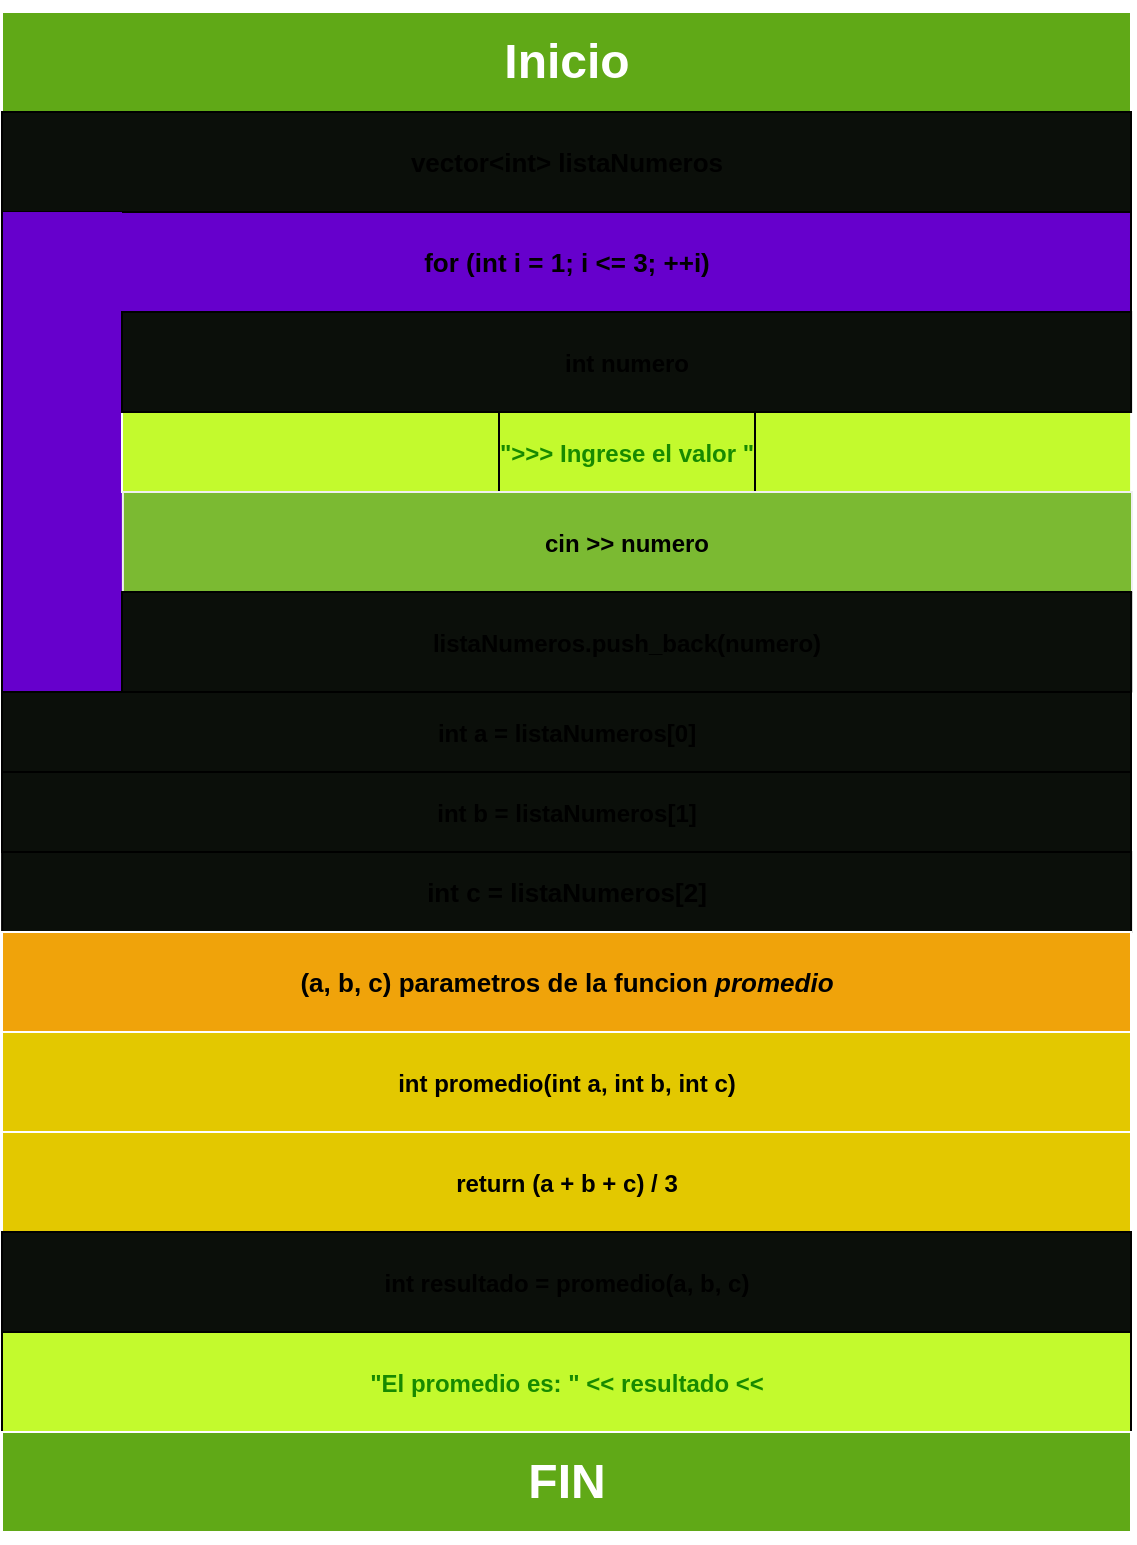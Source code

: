 <mxfile>
    <diagram id="6PAqHCmM38XjL4z28DEh" name="Page-1">
        <mxGraphModel dx="1141" dy="611" grid="1" gridSize="10" guides="1" tooltips="1" connect="1" arrows="1" fold="1" page="1" pageScale="1" pageWidth="850" pageHeight="1100" math="0" shadow="0">
            <root>
                <mxCell id="0"/>
                <mxCell id="1" parent="0"/>
                <mxCell id="3" value="&lt;h1&gt;Inicio&lt;/h1&gt;" style="rounded=0;whiteSpace=wrap;html=1;fillColor=#60a917;fontColor=#ffffff;strokeColor=#FFFFFF;" vertex="1" parent="1">
                    <mxGeometry x="140" y="130" width="564.5" height="50" as="geometry"/>
                </mxCell>
                <mxCell id="4" value="&lt;div style=&quot;line-height: 16px; font-size: 13px;&quot;&gt;&lt;span style=&quot;font-size: 13px;&quot;&gt;vector&lt;/span&gt;&lt;span style=&quot;font-size: 13px;&quot;&gt;&amp;lt;&lt;/span&gt;&lt;span style=&quot;font-size: 13px;&quot;&gt;int&lt;/span&gt;&lt;span style=&quot;font-size: 13px;&quot;&gt;&amp;gt;&lt;/span&gt; listaNumeros&lt;/div&gt;" style="rounded=0;whiteSpace=wrap;html=1;fillColor=#0B0F0A;fontColor=default;fontStyle=1;fontFamily=Helvetica;labelBackgroundColor=none;fontSize=13;" vertex="1" parent="1">
                    <mxGeometry x="140" y="180" width="564.5" height="50" as="geometry"/>
                </mxCell>
                <mxCell id="5" value="&lt;div style=&quot;line-height: 16px; font-size: 13px;&quot;&gt;&lt;span style=&quot;font-size: 13px;&quot;&gt;for&lt;/span&gt; (&lt;span style=&quot;font-size: 13px;&quot;&gt;int&lt;/span&gt; i &lt;span style=&quot;font-size: 13px;&quot;&gt;=&lt;/span&gt; &lt;span style=&quot;font-size: 13px;&quot;&gt;1&lt;/span&gt;; i &lt;span style=&quot;font-size: 13px;&quot;&gt;&amp;lt;=&lt;/span&gt; &lt;span style=&quot;font-size: 13px;&quot;&gt;3&lt;/span&gt;; &lt;span style=&quot;font-size: 13px;&quot;&gt;++&lt;/span&gt;i)&lt;/div&gt;" style="rounded=0;whiteSpace=wrap;html=1;fillColor=#6600CC;fontColor=default;fontStyle=1;fontFamily=Helvetica;labelBackgroundColor=none;fontSize=13;" vertex="1" parent="1">
                    <mxGeometry x="140" y="230" width="564.5" height="50" as="geometry"/>
                </mxCell>
                <mxCell id="34" value="" style="rounded=0;whiteSpace=wrap;html=1;labelBackgroundColor=none;labelBorderColor=default;strokeColor=none;strokeWidth=1;fontFamily=Helvetica;fontSize=13;fontColor=default;fillColor=#6600CC;direction=south;" vertex="1" parent="1">
                    <mxGeometry x="140" y="230" width="60" height="240" as="geometry"/>
                </mxCell>
                <mxCell id="8" value="&lt;h4 style=&quot;line-height: 16.8px;&quot;&gt;&lt;div style=&quot;line-height: 16px;&quot;&gt;&lt;span style=&quot;&quot;&gt;&quot;&amp;gt;&amp;gt;&amp;gt; Ingrese el valor &quot;&lt;/span&gt;&lt;/div&gt;&lt;/h4&gt;" style="rounded=0;whiteSpace=wrap;html=1;verticalAlign=middle;align=center;spacingLeft=0;fillColor=#C3FA2D;strokeColor=#FFFFFF;fontColor=#178A00;spacingTop=0;fontStyle=1;labelPosition=center;verticalLabelPosition=middle;spacing=0;labelBorderColor=default;fontFamily=Helvetica;labelBackgroundColor=none;container=0;" vertex="1" parent="1">
                    <mxGeometry x="200" y="330" width="504.55" height="40" as="geometry"/>
                </mxCell>
                <mxCell id="9" value="&lt;h4&gt;&lt;div style=&quot;line-height: 16px;&quot;&gt;cin &lt;span style=&quot;&quot;&gt;&amp;gt;&amp;gt;&lt;/span&gt; numero&lt;/div&gt;&lt;/h4&gt;" style="rounded=0;whiteSpace=wrap;html=1;fillColor=#7BBA32;strokeColor=#F0F0F0;fillStyle=solid;fontColor=default;fontStyle=1;fontFamily=Helvetica;labelBackgroundColor=none;container=0;" vertex="1" parent="1">
                    <mxGeometry x="200.45" y="370" width="504.55" height="50" as="geometry"/>
                </mxCell>
                <mxCell id="12" value="&lt;div style=&quot;font-size: 12px; line-height: 16px;&quot;&gt;listaNumeros.&lt;span style=&quot;&quot;&gt;push_back&lt;/span&gt;(numero)&lt;/div&gt;" style="rounded=0;whiteSpace=wrap;html=1;strokeWidth=1;strokeColor=default;fontSize=17;align=center;fillColor=#0B0F0A;fontColor=default;fontStyle=1;fontFamily=Helvetica;labelBackgroundColor=none;container=0;" vertex="1" parent="1">
                    <mxGeometry x="200" y="420" width="504.55" height="50" as="geometry"/>
                </mxCell>
                <mxCell id="22" style="edgeStyle=none;html=1;exitX=0;exitY=0;exitDx=0;exitDy=0;entryX=0;entryY=1;entryDx=0;entryDy=0;endArrow=none;endFill=0;fontColor=default;fontStyle=1;fontFamily=Helvetica;labelBackgroundColor=none;" edge="1" parent="1" source="12" target="12">
                    <mxGeometry relative="1" as="geometry"/>
                </mxCell>
                <mxCell id="23" style="edgeStyle=none;html=1;exitX=1;exitY=0;exitDx=0;exitDy=0;entryX=1;entryY=1;entryDx=0;entryDy=0;endArrow=none;endFill=0;fontColor=default;fontStyle=1;fontFamily=Helvetica;labelBackgroundColor=none;fontSize=13;" edge="1" parent="1" source="12" target="12">
                    <mxGeometry relative="1" as="geometry"/>
                </mxCell>
                <mxCell id="6" value="&lt;div style=&quot;line-height: 16px;&quot;&gt;&lt;span style=&quot;&quot;&gt;int&lt;/span&gt; numero&lt;/div&gt;" style="rounded=0;whiteSpace=wrap;html=1;fillColor=#0B0F0A;fontColor=default;fontStyle=1;fontFamily=Helvetica;labelBackgroundColor=none;container=0;" vertex="1" parent="1">
                    <mxGeometry x="200" y="280" width="504.55" height="50" as="geometry"/>
                </mxCell>
                <mxCell id="35" value="" style="group" vertex="1" connectable="0" parent="1">
                    <mxGeometry x="140" y="470" width="564.55" height="120" as="geometry"/>
                </mxCell>
                <mxCell id="31" value="&lt;div style=&quot;font-size: 13px; line-height: 16px;&quot;&gt;&lt;div style=&quot;font-size: 13px;&quot;&gt;&lt;span style=&quot;font-size: 13px;&quot;&gt;    &lt;/span&gt;&lt;span style=&quot;font-size: 13px;&quot;&gt;int&lt;/span&gt;&lt;span style=&quot;font-size: 13px;&quot;&gt;&amp;nbsp;c&lt;/span&gt;&lt;span style=&quot;font-size: 13px;&quot;&gt;&amp;nbsp;&lt;/span&gt;&lt;span style=&quot;font-size: 13px;&quot;&gt;=&lt;/span&gt;&lt;span style=&quot;font-size: 13px;&quot;&gt; &lt;/span&gt;&lt;span style=&quot;font-size: 13px;&quot;&gt;listaNumeros&lt;/span&gt;&lt;span style=&quot;font-size: 13px;&quot;&gt;[&lt;/span&gt;&lt;font style=&quot;font-size: 13px;&quot;&gt;2&lt;/font&gt;&lt;span style=&quot;font-size: 13px;&quot;&gt;]&lt;/span&gt;&lt;/div&gt;&lt;div style=&quot;font-size: 13px;&quot;&gt;&lt;span style=&quot;font-size: 13px;&quot;&gt;&lt;/span&gt;&lt;/div&gt;&lt;/div&gt;" style="rounded=0;whiteSpace=wrap;html=1;strokeWidth=1;fillColor=#0B0F0A;fontColor=default;fontStyle=1;fontFamily=Helvetica;labelBackgroundColor=none;fontSize=13;" vertex="1" parent="35">
                    <mxGeometry x="0.05" y="80" width="564.5" height="40" as="geometry"/>
                </mxCell>
                <mxCell id="2" value="&lt;div style=&quot;font-size: 12px; line-height: 16px;&quot;&gt;&lt;div&gt;&lt;span style=&quot;&quot;&gt;    &lt;/span&gt;&lt;span style=&quot;&quot;&gt;int&lt;/span&gt;&lt;span style=&quot;&quot;&gt; &lt;/span&gt;&lt;span style=&quot;&quot;&gt;a&lt;/span&gt;&lt;span style=&quot;&quot;&gt; &lt;/span&gt;&lt;span style=&quot;&quot;&gt;=&lt;/span&gt;&lt;span style=&quot;&quot;&gt; &lt;/span&gt;&lt;span style=&quot;&quot;&gt;listaNumeros&lt;/span&gt;&lt;span style=&quot;&quot;&gt;[&lt;/span&gt;&lt;span style=&quot;&quot;&gt;0&lt;/span&gt;&lt;span style=&quot;&quot;&gt;]&lt;/span&gt;&lt;/div&gt;&lt;div&gt;&lt;span style=&quot;&quot;&gt;&lt;/span&gt;&lt;/div&gt;&lt;/div&gt;" style="rounded=0;whiteSpace=wrap;html=1;strokeWidth=1;fillColor=#0B0F0A;fontColor=default;fontStyle=1;fontFamily=Helvetica;labelBackgroundColor=none;container=0;" vertex="1" parent="35">
                    <mxGeometry width="564.5" height="40" as="geometry"/>
                </mxCell>
                <mxCell id="30" value="&lt;div style=&quot;font-size: 12px; line-height: 16px;&quot;&gt;&lt;div style=&quot;&quot;&gt;&lt;span style=&quot;&quot;&gt;    &lt;/span&gt;&lt;span style=&quot;&quot;&gt;int&lt;/span&gt;&lt;span style=&quot;&quot;&gt;&amp;nbsp;b&lt;/span&gt;&lt;span style=&quot;&quot;&gt;&amp;nbsp;&lt;/span&gt;&lt;span style=&quot;&quot;&gt;=&lt;/span&gt;&lt;span style=&quot;&quot;&gt; &lt;/span&gt;&lt;span style=&quot;&quot;&gt;listaNumeros&lt;/span&gt;&lt;span style=&quot;&quot;&gt;[&lt;/span&gt;&lt;font&gt;1&lt;/font&gt;&lt;span style=&quot;&quot;&gt;]&lt;/span&gt;&lt;/div&gt;&lt;div style=&quot;&quot;&gt;&lt;span style=&quot;&quot;&gt;&lt;/span&gt;&lt;/div&gt;&lt;/div&gt;" style="rounded=0;whiteSpace=wrap;html=1;strokeWidth=1;fillColor=#0B0F0A;fontColor=default;fontStyle=1;fontFamily=Helvetica;labelBackgroundColor=none;container=0;" vertex="1" parent="35">
                    <mxGeometry y="40" width="564.5" height="40" as="geometry"/>
                </mxCell>
                <mxCell id="36" style="edgeStyle=none;html=1;exitX=0;exitY=0;exitDx=0;exitDy=0;entryX=0;entryY=1;entryDx=0;entryDy=0;labelBackgroundColor=none;fontFamily=Helvetica;fontSize=13;fontColor=default;endArrow=none;endFill=0;" edge="1" parent="1" source="2" target="34">
                    <mxGeometry relative="1" as="geometry"/>
                </mxCell>
                <mxCell id="37" value="&lt;div style=&quot;line-height: 16px; font-size: 13px;&quot;&gt;(a, b, c) parametros de la funcion &lt;i&gt;promedio&lt;/i&gt;&lt;/div&gt;" style="rounded=0;whiteSpace=wrap;html=1;fillColor=#f0a30a;fontColor=#000000;fontStyle=1;fontFamily=Helvetica;labelBackgroundColor=none;fontSize=13;strokeColor=#FFFFFF;" vertex="1" parent="1">
                    <mxGeometry x="140" y="590" width="564.5" height="50" as="geometry"/>
                </mxCell>
                <mxCell id="38" value="&lt;div style=&quot;line-height: 16px; font-size: 13px;&quot;&gt;&lt;div style=&quot;font-size: 12px; line-height: 16px;&quot;&gt;&lt;span style=&quot;&quot;&gt;int&lt;/span&gt; &lt;span style=&quot;&quot;&gt;promedio&lt;/span&gt;(&lt;span style=&quot;&quot;&gt;int&lt;/span&gt;&lt;span style=&quot;&quot;&gt; &lt;/span&gt;&lt;span style=&quot;&quot;&gt;a&lt;/span&gt;,&lt;span style=&quot;&quot;&gt; &lt;/span&gt;&lt;span style=&quot;&quot;&gt;int&lt;/span&gt;&lt;span style=&quot;&quot;&gt; &lt;/span&gt;&lt;span style=&quot;&quot;&gt;b&lt;/span&gt;,&lt;span style=&quot;&quot;&gt; &lt;/span&gt;&lt;span style=&quot;&quot;&gt;int&lt;/span&gt;&lt;span style=&quot;&quot;&gt; &lt;/span&gt;&lt;span style=&quot;&quot;&gt;c&lt;/span&gt;)&lt;/div&gt;&lt;/div&gt;" style="rounded=0;whiteSpace=wrap;html=1;fillColor=#e3c800;fontColor=#000000;fontStyle=1;fontFamily=Helvetica;labelBackgroundColor=none;fontSize=13;strokeColor=#FFFFFF;" vertex="1" parent="1">
                    <mxGeometry x="140" y="640" width="564.5" height="50" as="geometry"/>
                </mxCell>
                <mxCell id="39" value="&lt;div style=&quot;line-height: 16px; font-size: 13px;&quot;&gt;&lt;div style=&quot;font-size: 12px; line-height: 16px;&quot;&gt;&lt;span style=&quot;&quot;&gt;return&lt;/span&gt; (&lt;span style=&quot;&quot;&gt;a&lt;/span&gt; &lt;span style=&quot;&quot;&gt;+&lt;/span&gt; &lt;span style=&quot;&quot;&gt;b&lt;/span&gt; &lt;span style=&quot;&quot;&gt;+&lt;/span&gt; &lt;span style=&quot;&quot;&gt;c&lt;/span&gt;) &lt;span style=&quot;&quot;&gt;/&lt;/span&gt; &lt;span style=&quot;&quot;&gt;3&lt;/span&gt;&lt;/div&gt;&lt;/div&gt;" style="rounded=0;whiteSpace=wrap;html=1;fillColor=#e3c800;fontColor=#000000;fontStyle=1;fontFamily=Helvetica;labelBackgroundColor=none;fontSize=13;strokeColor=#FFFFFF;" vertex="1" parent="1">
                    <mxGeometry x="140" y="690" width="564.5" height="50" as="geometry"/>
                </mxCell>
                <mxCell id="41" value="&lt;div style=&quot;line-height: 16px; font-size: 13px;&quot;&gt;&lt;div style=&quot;font-size: 12px; line-height: 16px;&quot;&gt;&lt;div style=&quot;line-height: 16px;&quot;&gt;&lt;span style=&quot;&quot;&gt;int&lt;/span&gt; resultado &lt;span style=&quot;&quot;&gt;=&lt;/span&gt; &lt;span style=&quot;&quot;&gt;promedio&lt;/span&gt;(a, b, c)&lt;/div&gt;&lt;/div&gt;&lt;/div&gt;" style="rounded=0;whiteSpace=wrap;html=1;fillColor=#0B0F0A;fontColor=default;fontStyle=1;fontFamily=Helvetica;labelBackgroundColor=none;fontSize=13;" vertex="1" parent="1">
                    <mxGeometry x="140" y="740" width="564.5" height="50" as="geometry"/>
                </mxCell>
                <mxCell id="42" value="&lt;div style=&quot;line-height: 16px; font-size: 13px;&quot;&gt;&lt;div style=&quot;font-size: 12px; line-height: 16px;&quot;&gt;&lt;div style=&quot;line-height: 16px;&quot;&gt;&lt;span style=&quot;&quot;&gt;&quot;El promedio es: &quot;&lt;/span&gt; &lt;span style=&quot;&quot;&gt;&amp;lt;&amp;lt;&lt;/span&gt; resultado &lt;span style=&quot;&quot;&gt;&amp;lt;&amp;lt;&lt;/span&gt;&lt;/div&gt;&lt;/div&gt;&lt;/div&gt;" style="rounded=0;whiteSpace=wrap;html=1;fillColor=#C3FA2D;fontColor=#178A00;fontStyle=1;fontFamily=Helvetica;labelBackgroundColor=none;fontSize=13;" vertex="1" parent="1">
                    <mxGeometry x="140" y="790" width="564.5" height="50" as="geometry"/>
                </mxCell>
                <mxCell id="43" value="&lt;h1&gt;FIN&lt;/h1&gt;" style="rounded=0;whiteSpace=wrap;html=1;fillColor=#60a917;fontColor=#ffffff;strokeColor=#FFFFFF;" vertex="1" parent="1">
                    <mxGeometry x="140" y="840" width="564.5" height="50" as="geometry"/>
                </mxCell>
            </root>
        </mxGraphModel>
    </diagram>
</mxfile>